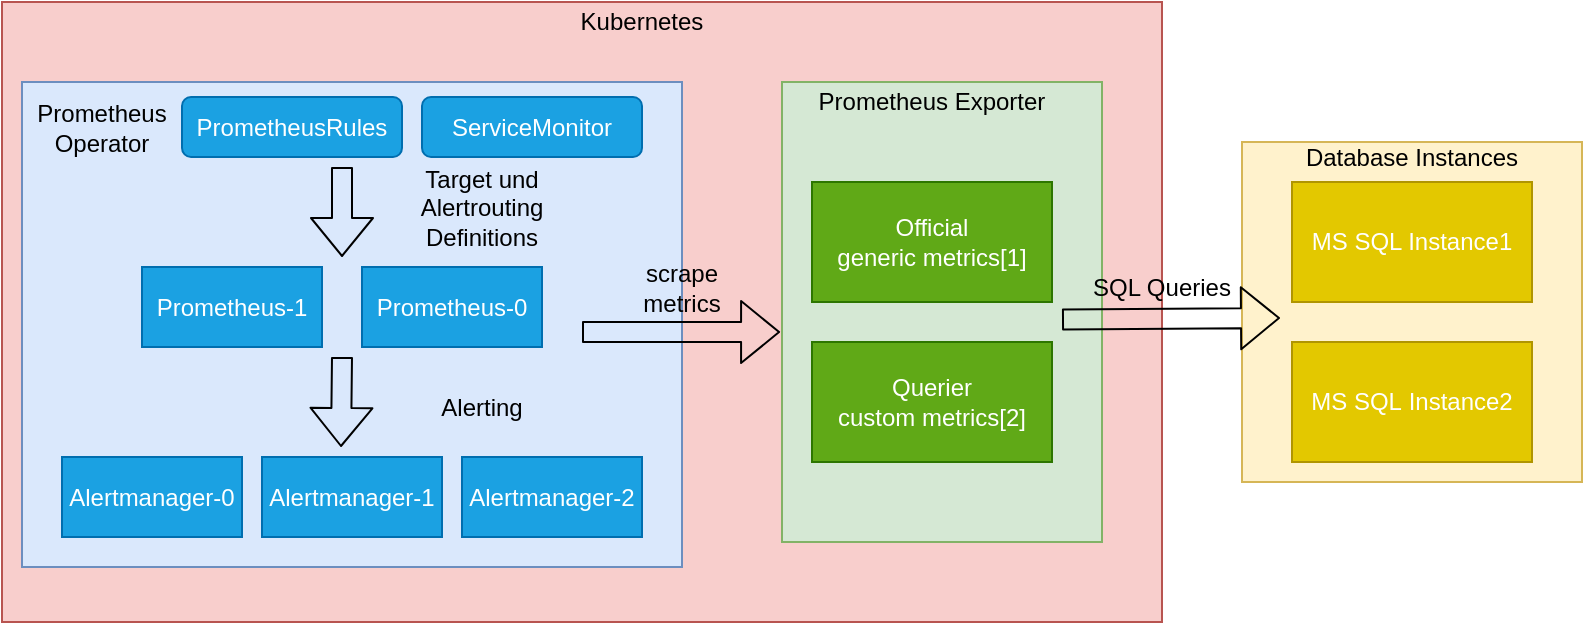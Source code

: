<mxfile version="12.9.13" type="device"><diagram id="vij9L1qiB026HBSN8Qo9" name="Page-1"><mxGraphModel dx="1185" dy="594" grid="1" gridSize="10" guides="1" tooltips="1" connect="1" arrows="1" fold="1" page="1" pageScale="1" pageWidth="827" pageHeight="1169" math="0" shadow="0"><root><mxCell id="0"/><mxCell id="1" parent="0"/><mxCell id="BSoZjrZ9KbdnQXVEbRtM-9" value="" style="rounded=0;whiteSpace=wrap;html=1;fillColor=#f8cecc;strokeColor=#b85450;" vertex="1" parent="1"><mxGeometry x="20" y="190" width="580" height="310" as="geometry"/></mxCell><mxCell id="BSoZjrZ9KbdnQXVEbRtM-6" value="" style="rounded=0;whiteSpace=wrap;html=1;fillColor=#fff2cc;strokeColor=#d6b656;" vertex="1" parent="1"><mxGeometry x="640" y="260" width="170" height="170" as="geometry"/></mxCell><mxCell id="BSoZjrZ9KbdnQXVEbRtM-5" value="" style="rounded=0;whiteSpace=wrap;html=1;fillColor=#d5e8d4;strokeColor=#82b366;" vertex="1" parent="1"><mxGeometry x="410" y="230" width="160" height="230" as="geometry"/></mxCell><mxCell id="BSoZjrZ9KbdnQXVEbRtM-1" value="Official&lt;br&gt;generic metrics[1]" style="rounded=0;whiteSpace=wrap;html=1;fillColor=#60a917;strokeColor=#2D7600;fontColor=#ffffff;" vertex="1" parent="1"><mxGeometry x="425" y="280" width="120" height="60" as="geometry"/></mxCell><mxCell id="BSoZjrZ9KbdnQXVEbRtM-2" value="Querier&lt;br&gt;custom metrics[2]" style="rounded=0;whiteSpace=wrap;html=1;fillColor=#60a917;strokeColor=#2D7600;fontColor=#ffffff;" vertex="1" parent="1"><mxGeometry x="425" y="360" width="120" height="60" as="geometry"/></mxCell><mxCell id="BSoZjrZ9KbdnQXVEbRtM-3" value="MS SQL Instance1" style="rounded=0;whiteSpace=wrap;html=1;fillColor=#e3c800;strokeColor=#B09500;fontColor=#ffffff;" vertex="1" parent="1"><mxGeometry x="665" y="280" width="120" height="60" as="geometry"/></mxCell><mxCell id="BSoZjrZ9KbdnQXVEbRtM-4" value="&lt;span&gt;MS SQL&amp;nbsp;&lt;/span&gt;Instance2" style="rounded=0;whiteSpace=wrap;html=1;fillColor=#e3c800;strokeColor=#B09500;fontColor=#ffffff;" vertex="1" parent="1"><mxGeometry x="665" y="360" width="120" height="60" as="geometry"/></mxCell><mxCell id="BSoZjrZ9KbdnQXVEbRtM-8" value="Prometheus Exporter" style="text;html=1;strokeColor=none;fillColor=none;align=center;verticalAlign=middle;whiteSpace=wrap;rounded=0;" vertex="1" parent="1"><mxGeometry x="400" y="230" width="170" height="20" as="geometry"/></mxCell><mxCell id="BSoZjrZ9KbdnQXVEbRtM-10" value="Kubernetes" style="text;html=1;strokeColor=none;fillColor=none;align=center;verticalAlign=middle;whiteSpace=wrap;rounded=0;" vertex="1" parent="1"><mxGeometry x="80" y="190" width="520" height="20" as="geometry"/></mxCell><mxCell id="BSoZjrZ9KbdnQXVEbRtM-13" value="Database Instances" style="text;html=1;strokeColor=none;fillColor=none;align=center;verticalAlign=middle;whiteSpace=wrap;rounded=0;" vertex="1" parent="1"><mxGeometry x="640" y="257.5" width="170" height="20" as="geometry"/></mxCell><mxCell id="BSoZjrZ9KbdnQXVEbRtM-22" value="" style="rounded=0;whiteSpace=wrap;html=1;fillColor=#dae8fc;strokeColor=#6c8ebf;" vertex="1" parent="1"><mxGeometry x="30" y="230" width="330" height="242.5" as="geometry"/></mxCell><mxCell id="BSoZjrZ9KbdnQXVEbRtM-20" value="ServiceMonitor" style="rounded=1;whiteSpace=wrap;html=1;fillColor=#1ba1e2;strokeColor=#006EAF;fontColor=#ffffff;" vertex="1" parent="1"><mxGeometry x="230" y="237.5" width="110" height="30" as="geometry"/></mxCell><mxCell id="BSoZjrZ9KbdnQXVEbRtM-21" value="PrometheusRules" style="rounded=1;whiteSpace=wrap;html=1;fillColor=#1ba1e2;strokeColor=#006EAF;fontColor=#ffffff;" vertex="1" parent="1"><mxGeometry x="110" y="237.5" width="110" height="30" as="geometry"/></mxCell><mxCell id="BSoZjrZ9KbdnQXVEbRtM-23" value="Prometheus Operator" style="text;html=1;strokeColor=none;fillColor=none;align=center;verticalAlign=middle;whiteSpace=wrap;rounded=0;" vertex="1" parent="1"><mxGeometry x="30" y="227.5" width="80" height="50" as="geometry"/></mxCell><mxCell id="BSoZjrZ9KbdnQXVEbRtM-37" value="scrape&lt;br&gt;metrics" style="text;html=1;strokeColor=none;fillColor=none;align=center;verticalAlign=middle;whiteSpace=wrap;rounded=0;" vertex="1" parent="1"><mxGeometry x="340" y="322.5" width="40" height="20" as="geometry"/></mxCell><mxCell id="BSoZjrZ9KbdnQXVEbRtM-40" value="SQL Queries" style="text;html=1;strokeColor=none;fillColor=none;align=center;verticalAlign=middle;whiteSpace=wrap;rounded=0;" vertex="1" parent="1"><mxGeometry x="560" y="322.5" width="80" height="20" as="geometry"/></mxCell><mxCell id="BSoZjrZ9KbdnQXVEbRtM-17" value="Prometheus-0" style="rounded=0;whiteSpace=wrap;html=1;fillColor=#1ba1e2;strokeColor=#006EAF;fontColor=#ffffff;" vertex="1" parent="1"><mxGeometry x="200" y="322.5" width="90" height="40" as="geometry"/></mxCell><mxCell id="BSoZjrZ9KbdnQXVEbRtM-18" value="&lt;span&gt;Prometheus-1&lt;/span&gt;" style="rounded=0;whiteSpace=wrap;html=1;fillColor=#1ba1e2;strokeColor=#006EAF;fontColor=#ffffff;" vertex="1" parent="1"><mxGeometry x="90" y="322.5" width="90" height="40" as="geometry"/></mxCell><mxCell id="BSoZjrZ9KbdnQXVEbRtM-26" value="Alertmanager-2" style="rounded=0;whiteSpace=wrap;html=1;fillColor=#1ba1e2;strokeColor=#006EAF;fontColor=#ffffff;" vertex="1" parent="1"><mxGeometry x="250" y="417.5" width="90" height="40" as="geometry"/></mxCell><mxCell id="BSoZjrZ9KbdnQXVEbRtM-30" value="Alertmanager-1" style="rounded=0;whiteSpace=wrap;html=1;fillColor=#1ba1e2;strokeColor=#006EAF;fontColor=#ffffff;" vertex="1" parent="1"><mxGeometry x="150" y="417.5" width="90" height="40" as="geometry"/></mxCell><mxCell id="BSoZjrZ9KbdnQXVEbRtM-47" value="&lt;span&gt;Alertmanager-0&lt;/span&gt;" style="rounded=0;whiteSpace=wrap;html=1;fillColor=#1ba1e2;strokeColor=#006EAF;fontColor=#ffffff;" vertex="1" parent="1"><mxGeometry x="50" y="417.5" width="90" height="40" as="geometry"/></mxCell><mxCell id="BSoZjrZ9KbdnQXVEbRtM-50" value="" style="shape=flexArrow;endArrow=classic;html=1;entryX=-0.006;entryY=0.648;entryDx=0;entryDy=0;entryPerimeter=0;" edge="1" parent="1"><mxGeometry width="50" height="50" relative="1" as="geometry"><mxPoint x="310" y="355" as="sourcePoint"/><mxPoint x="409.04" y="355.04" as="targetPoint"/></mxGeometry></mxCell><mxCell id="BSoZjrZ9KbdnQXVEbRtM-51" value="" style="shape=flexArrow;endArrow=classic;html=1;entryX=0.5;entryY=0;entryDx=0;entryDy=0;" edge="1" parent="1"><mxGeometry width="50" height="50" relative="1" as="geometry"><mxPoint x="190" y="272.5" as="sourcePoint"/><mxPoint x="190" y="317.5" as="targetPoint"/></mxGeometry></mxCell><mxCell id="BSoZjrZ9KbdnQXVEbRtM-54" value="Target und Alertrouting&lt;br&gt;Definitions" style="text;html=1;strokeColor=none;fillColor=none;align=center;verticalAlign=middle;whiteSpace=wrap;rounded=0;" vertex="1" parent="1"><mxGeometry x="220" y="282.5" width="80" height="20" as="geometry"/></mxCell><mxCell id="BSoZjrZ9KbdnQXVEbRtM-55" value="" style="shape=flexArrow;endArrow=classic;html=1;entryX=0.5;entryY=0;entryDx=0;entryDy=0;exitX=0.5;exitY=1;exitDx=0;exitDy=0;" edge="1" parent="1"><mxGeometry width="50" height="50" relative="1" as="geometry"><mxPoint x="190" y="367.5" as="sourcePoint"/><mxPoint x="189.5" y="412.5" as="targetPoint"/></mxGeometry></mxCell><mxCell id="BSoZjrZ9KbdnQXVEbRtM-56" value="Alerting" style="text;html=1;strokeColor=none;fillColor=none;align=center;verticalAlign=middle;whiteSpace=wrap;rounded=0;" vertex="1" parent="1"><mxGeometry x="220" y="382.5" width="80" height="20" as="geometry"/></mxCell><mxCell id="BSoZjrZ9KbdnQXVEbRtM-59" value="" style="shape=flexArrow;endArrow=classic;html=1;exitX=0.875;exitY=0.475;exitDx=0;exitDy=0;exitPerimeter=0;" edge="1" parent="1"><mxGeometry width="50" height="50" relative="1" as="geometry"><mxPoint x="550" y="348.75" as="sourcePoint"/><mxPoint x="659" y="348" as="targetPoint"/></mxGeometry></mxCell></root></mxGraphModel></diagram></mxfile>